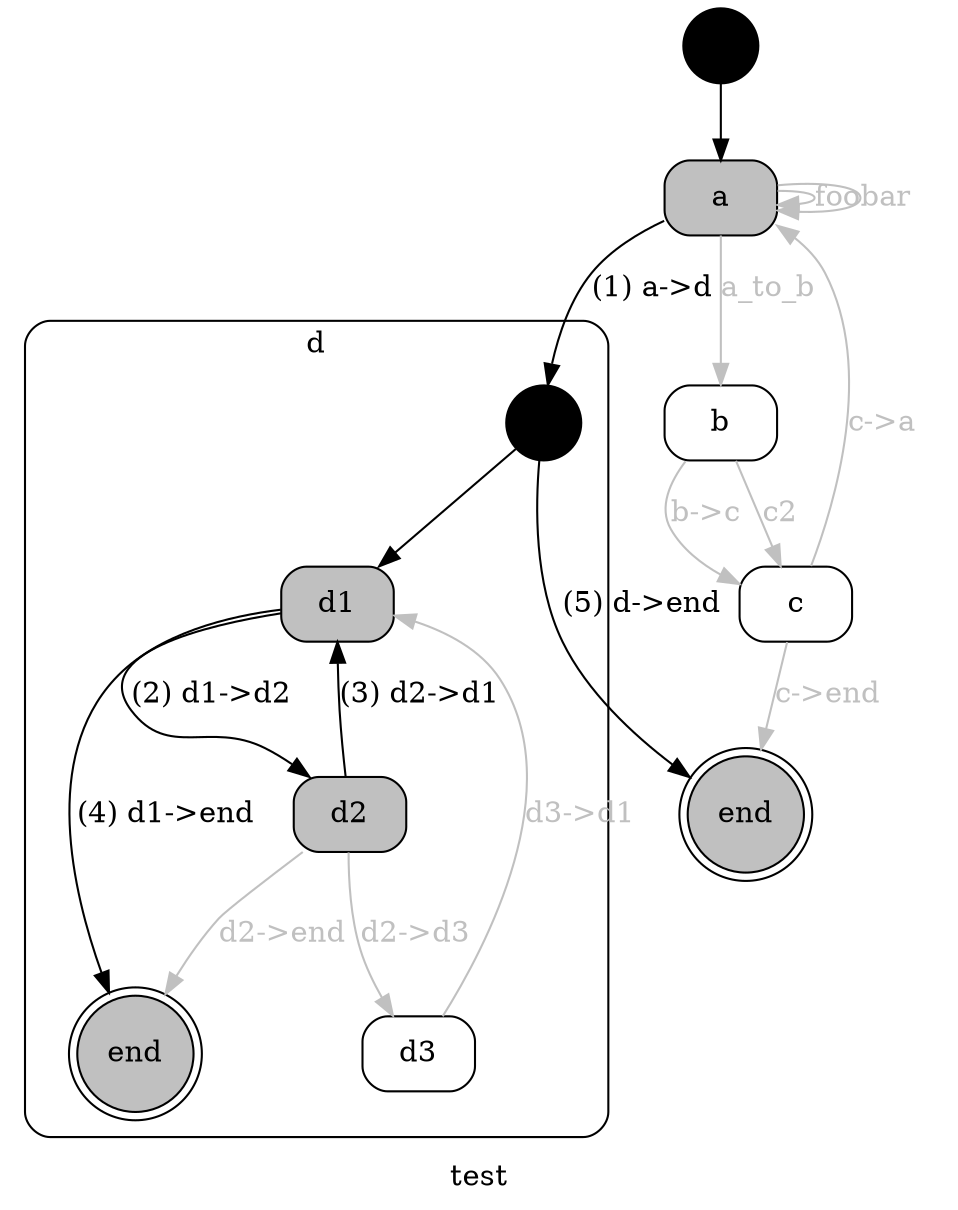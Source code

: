 
// {#<RedSteak::Statemachine [:test]>
digraph x1 {
  label="test"; 
  node [ shape="circle", label="", style=filled, fillcolor=black ] x1_START; 

// #<RedSteak::State [:a]>
  node [ shape="box", label="a", style="filled,rounded", color=black, fillcolor=grey, fontcolor=black ] x2;

// #<RedSteak::State [:b]>
  node [ shape="box", label="b", style="filled,rounded", color=black, fillcolor=white, fontcolor=black ] x3;

// #<RedSteak::State [:c]>
  node [ shape="box", label="c", style="filled,rounded", color=black, fillcolor=white, fontcolor=black ] x4;

// #<RedSteak::State [:end]>
  node [ shape="doublecircle", label="end", style="filled,rounded", color=black, fillcolor=grey, fontcolor=black ] x5;

// #<RedSteak::State [:d]>

// {#<RedSteak::Statemachine [:test, :d, :d]>
subgraph cluster_x6 {
  label="d"; 
  shape="box"; 
  style="filled,rounded"; 
  fillcolor="white"; 
  fontcolor="black"; 
  node [ shape="circle", label="", style=filled, fillcolor=black ] x6_START; 

// #<RedSteak::State [:d, :d1]>
  node [ shape="box", label="d1", style="filled,rounded", color=black, fillcolor=grey, fontcolor=black ] x7;

// #<RedSteak::State [:d, :d2]>
  node [ shape="box", label="d2", style="filled,rounded", color=black, fillcolor=grey, fontcolor=black ] x8;

// #<RedSteak::State [:d, :end]>
  node [ shape="doublecircle", label="end", style="filled,rounded", color=black, fillcolor=grey, fontcolor=black ] x9;

// #<RedSteak::State [:d, :d3]>
  node [ shape="box", label="d3", style="filled,rounded", color=black, fillcolor=white, fontcolor=black ] x10;
}
// } #<RedSteak::Statemachine [:test, :d, :d]>

// #<RedSteak::Transition :foo :a -> :a>
x2 -> x2 [ label="foo", color=gray, fontcolor=gray ];

// #<RedSteak::Transition :bar :a -> :a>
x2 -> x2 [ label="bar", color=gray, fontcolor=gray ];

// #<RedSteak::Transition :a_to_b :a -> :b>
x2 -> x3 [ label="a_to_b", color=gray, fontcolor=gray ];

// #<RedSteak::Transition :"b->c" :b -> :c>
x3 -> x4 [ label="b->c", color=gray, fontcolor=gray ];

// #<RedSteak::Transition :c2 :b -> :c>
x3 -> x4 [ label="c2", color=gray, fontcolor=gray ];

// #<RedSteak::Transition :"c->a" :c -> :a>
x4 -> x2 [ label="c->a", color=gray, fontcolor=gray ];

// #<RedSteak::Transition :"c->end" :c -> :end>
x4 -> x5 [ label="c->end", color=gray, fontcolor=gray ];

// #<RedSteak::Transition :"a->d" :a -> :d>
x2 -> x6_START [ label="(1) a->d", color=black, fontcolor=black ];

// #<RedSteak::Transition :"d->end" :d -> :end>
x6_START -> x5 [ label="(5) d->end", color=black, fontcolor=black ];
x1_START -> x2;

// #<RedSteak::Transition :"d1->d2" :d1 -> :d2>
x7 -> x8 [ label="(2) d1->d2", color=black, fontcolor=black ];

// #<RedSteak::Transition :"d1->end" :d1 -> :end>
x7 -> x9 [ label="(4) d1->end", color=black, fontcolor=black ];

// #<RedSteak::Transition :"d2->d1" :d2 -> :d1>
x8 -> x7 [ label="(3) d2->d1", color=black, fontcolor=black ];

// #<RedSteak::Transition :"d2->end" :d2 -> :end>
x8 -> x9 [ label="d2->end", color=gray, fontcolor=gray ];

// #<RedSteak::Transition :"d3->d1" :d3 -> :d1>
x10 -> x7 [ label="d3->d1", color=gray, fontcolor=gray ];

// #<RedSteak::Transition :"d2->d3" :d2 -> :d3>
x8 -> x10 [ label="d2->d3", color=gray, fontcolor=gray ];
x6_START -> x7;
}
// } #<RedSteak::Statemachine [:test]>
